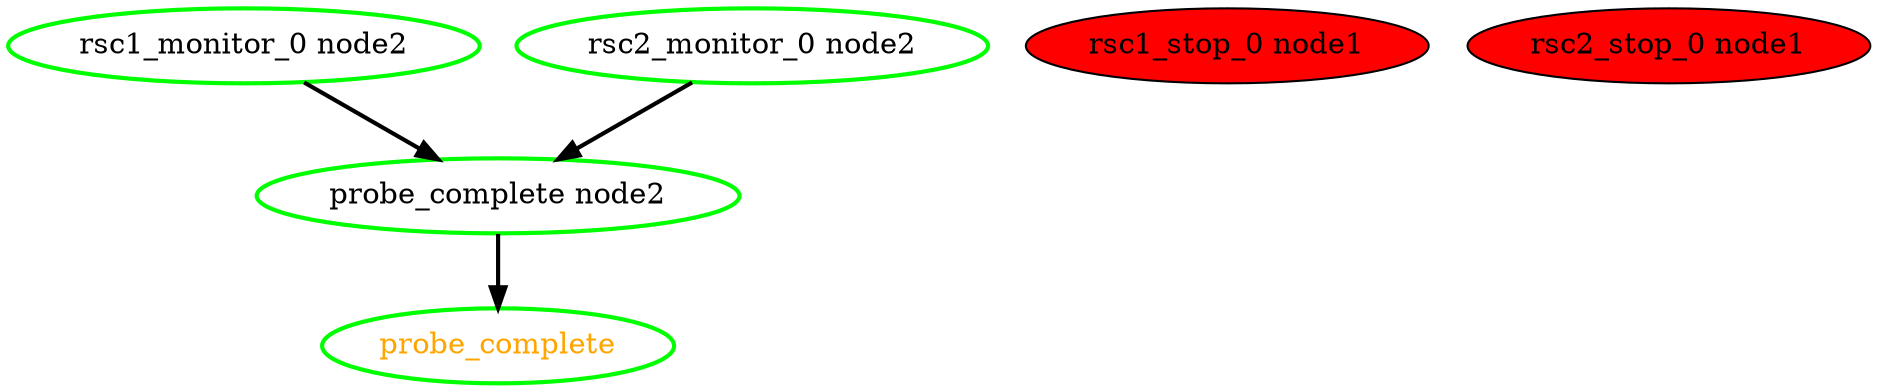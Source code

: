  digraph "g" {
"probe_complete node2" -> "probe_complete" [ style = bold]
"probe_complete node2" [ style=bold color="green" fontcolor="black" ]
"probe_complete" [ style=bold color="green" fontcolor="orange" ]
"rsc1_monitor_0 node2" -> "probe_complete node2" [ style = bold]
"rsc1_monitor_0 node2" [ style=bold color="green" fontcolor="black" ]
"rsc1_stop_0 node1" [ style=filled color="black" fontcolor="black"  fillcolor=red]
"rsc2_monitor_0 node2" -> "probe_complete node2" [ style = bold]
"rsc2_monitor_0 node2" [ style=bold color="green" fontcolor="black" ]
"rsc2_stop_0 node1" [ style=filled color="black" fontcolor="black"  fillcolor=red]
}
